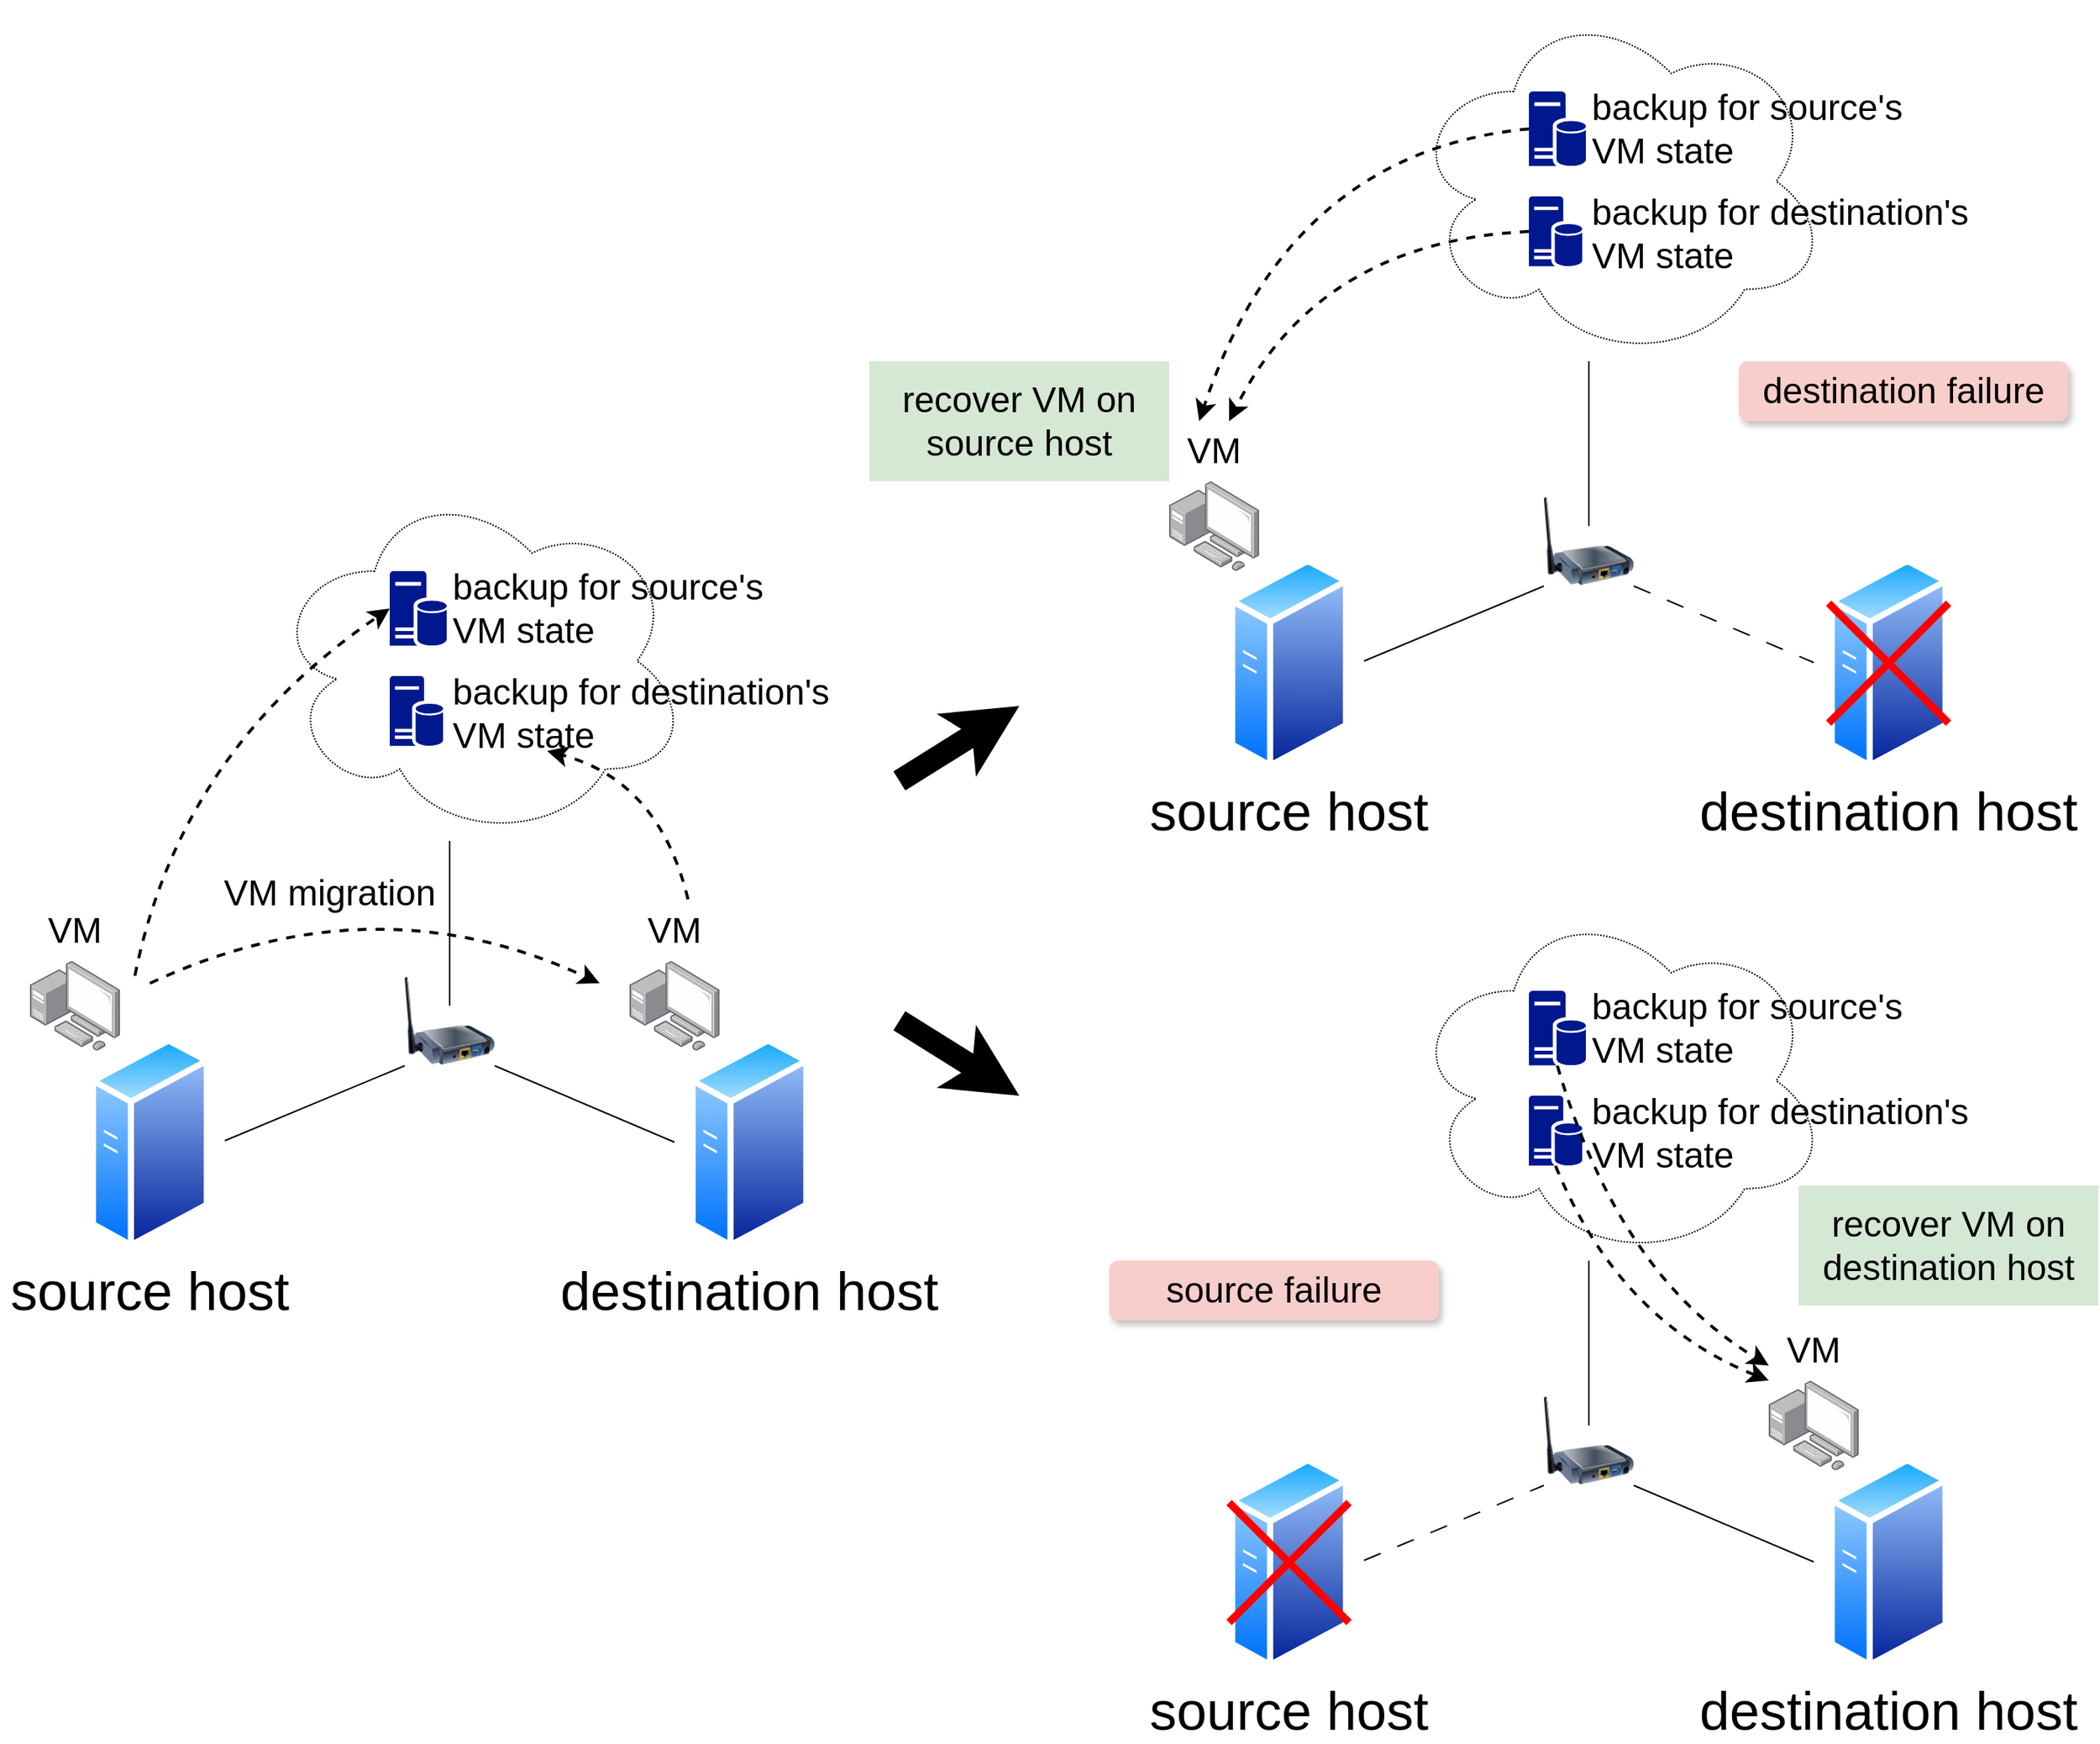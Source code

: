 <mxfile version="21.6.1" type="github">
  <diagram name="第 1 页" id="8ovNmg2u6S_Lj8ZdM1Zn">
    <mxGraphModel dx="2019" dy="2324" grid="1" gridSize="10" guides="1" tooltips="1" connect="1" arrows="1" fold="1" page="1" pageScale="1" pageWidth="827" pageHeight="1169" math="0" shadow="0">
      <root>
        <mxCell id="0" />
        <mxCell id="1" parent="0" />
        <mxCell id="WuDHCaM3gFnBxmHinPDJ-1" value="" style="ellipse;shape=cloud;whiteSpace=wrap;html=1;dashed=1;dashPattern=1 1;fillColor=none;" parent="1" vertex="1">
          <mxGeometry x="300" y="40" width="280" height="240" as="geometry" />
        </mxCell>
        <mxCell id="WuDHCaM3gFnBxmHinPDJ-2" value="" style="image;aspect=fixed;perimeter=ellipsePerimeter;html=1;align=center;shadow=0;dashed=0;spacingTop=3;image=img/lib/active_directory/generic_server.svg;" parent="1" vertex="1">
          <mxGeometry x="180" y="410" width="80" height="142.86" as="geometry" />
        </mxCell>
        <mxCell id="WuDHCaM3gFnBxmHinPDJ-3" value="" style="image;aspect=fixed;perimeter=ellipsePerimeter;html=1;align=center;shadow=0;dashed=0;spacingTop=3;image=img/lib/active_directory/generic_server.svg;" parent="1" vertex="1">
          <mxGeometry x="580" y="410" width="80" height="142.86" as="geometry" />
        </mxCell>
        <mxCell id="WuDHCaM3gFnBxmHinPDJ-4" value="&lt;font style=&quot;font-size: 36px;&quot;&gt;source host&lt;/font&gt;" style="text;html=1;strokeColor=none;fillColor=none;align=center;verticalAlign=middle;whiteSpace=wrap;rounded=0;" parent="1" vertex="1">
          <mxGeometry x="120" y="560" width="200" height="40" as="geometry" />
        </mxCell>
        <mxCell id="WuDHCaM3gFnBxmHinPDJ-5" value="&lt;font style=&quot;font-size: 36px;&quot;&gt;destination host&lt;/font&gt;" style="text;html=1;strokeColor=none;fillColor=none;align=center;verticalAlign=middle;whiteSpace=wrap;rounded=0;" parent="1" vertex="1">
          <mxGeometry x="480" y="560" width="280" height="40" as="geometry" />
        </mxCell>
        <mxCell id="WuDHCaM3gFnBxmHinPDJ-6" value="" style="image;points=[];aspect=fixed;html=1;align=center;shadow=0;dashed=0;image=img/lib/allied_telesis/computer_and_terminals/Personal_Computer_with_Server.svg;" parent="1" vertex="1">
          <mxGeometry x="140" y="360" width="60" height="60" as="geometry" />
        </mxCell>
        <mxCell id="WuDHCaM3gFnBxmHinPDJ-7" value="" style="image;points=[];aspect=fixed;html=1;align=center;shadow=0;dashed=0;image=img/lib/allied_telesis/computer_and_terminals/Personal_Computer_with_Server.svg;" parent="1" vertex="1">
          <mxGeometry x="540" y="360" width="60" height="60" as="geometry" />
        </mxCell>
        <mxCell id="WuDHCaM3gFnBxmHinPDJ-8" value="" style="image;html=1;image=img/lib/clip_art/networking/Print_Server_Wireless_128x128.png" parent="1" vertex="1">
          <mxGeometry x="390" y="370" width="60" height="60" as="geometry" />
        </mxCell>
        <mxCell id="WuDHCaM3gFnBxmHinPDJ-9" value="" style="endArrow=none;html=1;rounded=0;entryX=0;entryY=1;entryDx=0;entryDy=0;" parent="1" target="WuDHCaM3gFnBxmHinPDJ-8" edge="1">
          <mxGeometry width="50" height="50" relative="1" as="geometry">
            <mxPoint x="270" y="480" as="sourcePoint" />
            <mxPoint x="380" y="440" as="targetPoint" />
          </mxGeometry>
        </mxCell>
        <mxCell id="WuDHCaM3gFnBxmHinPDJ-10" value="" style="endArrow=none;html=1;rounded=0;exitX=1;exitY=1;exitDx=0;exitDy=0;" parent="1" source="WuDHCaM3gFnBxmHinPDJ-8" edge="1">
          <mxGeometry width="50" height="50" relative="1" as="geometry">
            <mxPoint x="430" y="520" as="sourcePoint" />
            <mxPoint x="570" y="481" as="targetPoint" />
          </mxGeometry>
        </mxCell>
        <mxCell id="WuDHCaM3gFnBxmHinPDJ-11" value="" style="endArrow=none;html=1;rounded=0;entryX=0.5;entryY=0;entryDx=0;entryDy=0;" parent="1" edge="1">
          <mxGeometry width="50" height="50" relative="1" as="geometry">
            <mxPoint x="420" y="280" as="sourcePoint" />
            <mxPoint x="420" y="390" as="targetPoint" />
          </mxGeometry>
        </mxCell>
        <mxCell id="WuDHCaM3gFnBxmHinPDJ-12" value="&lt;font style=&quot;font-size: 24px;&quot;&gt;VM&lt;/font&gt;" style="text;html=1;strokeColor=none;fillColor=none;align=center;verticalAlign=middle;whiteSpace=wrap;rounded=0;" parent="1" vertex="1">
          <mxGeometry x="140" y="320" width="60" height="40" as="geometry" />
        </mxCell>
        <mxCell id="WuDHCaM3gFnBxmHinPDJ-13" value="&lt;font style=&quot;font-size: 24px;&quot;&gt;VM&lt;/font&gt;" style="text;html=1;strokeColor=none;fillColor=none;align=center;verticalAlign=middle;whiteSpace=wrap;rounded=0;" parent="1" vertex="1">
          <mxGeometry x="540" y="320" width="60" height="40" as="geometry" />
        </mxCell>
        <mxCell id="WuDHCaM3gFnBxmHinPDJ-14" value="" style="sketch=0;aspect=fixed;pointerEvents=1;shadow=0;dashed=0;html=1;strokeColor=none;labelPosition=center;verticalLabelPosition=bottom;verticalAlign=top;align=center;fillColor=#00188D;shape=mxgraph.mscae.enterprise.database_server" parent="1" vertex="1">
          <mxGeometry x="380" y="170" width="35.6" height="46.84" as="geometry" />
        </mxCell>
        <mxCell id="WuDHCaM3gFnBxmHinPDJ-15" value="" style="curved=1;endArrow=classic;html=1;rounded=0;dashed=1;endSize=8;startSize=8;strokeWidth=2;" parent="1" edge="1">
          <mxGeometry width="50" height="50" relative="1" as="geometry">
            <mxPoint x="220" y="375" as="sourcePoint" />
            <mxPoint x="520" y="375" as="targetPoint" />
            <Array as="points">
              <mxPoint x="370" y="305" />
            </Array>
          </mxGeometry>
        </mxCell>
        <mxCell id="WuDHCaM3gFnBxmHinPDJ-16" value="" style="sketch=0;aspect=fixed;pointerEvents=1;shadow=0;dashed=0;html=1;strokeColor=none;labelPosition=center;verticalLabelPosition=bottom;verticalAlign=top;align=center;fillColor=#00188D;shape=mxgraph.mscae.enterprise.database_server" parent="1" vertex="1">
          <mxGeometry x="380" y="100" width="38" height="50" as="geometry" />
        </mxCell>
        <mxCell id="WuDHCaM3gFnBxmHinPDJ-17" value="&lt;font style=&quot;font-size: 24px;&quot;&gt;VM migration&lt;/font&gt;" style="text;html=1;strokeColor=none;fillColor=none;align=center;verticalAlign=middle;whiteSpace=wrap;rounded=0;" parent="1" vertex="1">
          <mxGeometry x="260" y="295" width="160" height="40" as="geometry" />
        </mxCell>
        <mxCell id="WuDHCaM3gFnBxmHinPDJ-18" value="" style="curved=1;endArrow=classic;html=1;rounded=0;entryX=0;entryY=0.5;entryDx=0;entryDy=0;entryPerimeter=0;dashed=1;strokeWidth=2;endSize=8;startSize=8;" parent="1" target="WuDHCaM3gFnBxmHinPDJ-16" edge="1">
          <mxGeometry width="50" height="50" relative="1" as="geometry">
            <mxPoint x="210" y="370" as="sourcePoint" />
            <mxPoint x="260" y="320" as="targetPoint" />
            <Array as="points">
              <mxPoint x="240" y="220" />
            </Array>
          </mxGeometry>
        </mxCell>
        <mxCell id="WuDHCaM3gFnBxmHinPDJ-19" value="" style="curved=1;endArrow=classic;html=1;rounded=0;entryX=0.25;entryY=1;entryDx=0;entryDy=0;dashed=1;exitX=0.65;exitY=-0.025;exitDx=0;exitDy=0;exitPerimeter=0;strokeWidth=2;endSize=8;startSize=8;" parent="1" source="WuDHCaM3gFnBxmHinPDJ-13" target="WuDHCaM3gFnBxmHinPDJ-21" edge="1">
          <mxGeometry width="50" height="50" relative="1" as="geometry">
            <mxPoint x="540" y="360" as="sourcePoint" />
            <mxPoint x="460" y="280" as="targetPoint" />
            <Array as="points">
              <mxPoint x="560" y="240" />
            </Array>
          </mxGeometry>
        </mxCell>
        <mxCell id="WuDHCaM3gFnBxmHinPDJ-20" value="&lt;font style=&quot;font-size: 24px;&quot;&gt;backup for source&#39;s VM state&lt;/font&gt;" style="text;html=1;strokeColor=none;fillColor=none;align=left;verticalAlign=middle;whiteSpace=wrap;rounded=0;" parent="1" vertex="1">
          <mxGeometry x="420" y="100" width="220" height="50" as="geometry" />
        </mxCell>
        <mxCell id="WuDHCaM3gFnBxmHinPDJ-21" value="&lt;font style=&quot;font-size: 24px;&quot;&gt;backup for destination&#39;s VM state&lt;/font&gt;" style="text;html=1;strokeColor=none;fillColor=none;align=left;verticalAlign=middle;whiteSpace=wrap;rounded=0;" parent="1" vertex="1">
          <mxGeometry x="420" y="170" width="260" height="50" as="geometry" />
        </mxCell>
        <mxCell id="WuDHCaM3gFnBxmHinPDJ-22" value="" style="ellipse;shape=cloud;whiteSpace=wrap;html=1;dashed=1;dashPattern=1 1;fillColor=none;" parent="1" vertex="1">
          <mxGeometry x="1060" y="-280" width="280" height="240" as="geometry" />
        </mxCell>
        <mxCell id="WuDHCaM3gFnBxmHinPDJ-23" value="" style="image;aspect=fixed;perimeter=ellipsePerimeter;html=1;align=center;shadow=0;dashed=0;spacingTop=3;image=img/lib/active_directory/generic_server.svg;" parent="1" vertex="1">
          <mxGeometry x="940" y="90" width="80" height="142.86" as="geometry" />
        </mxCell>
        <mxCell id="WuDHCaM3gFnBxmHinPDJ-24" value="" style="image;aspect=fixed;perimeter=ellipsePerimeter;html=1;align=center;shadow=0;dashed=0;spacingTop=3;image=img/lib/active_directory/generic_server.svg;" parent="1" vertex="1">
          <mxGeometry x="1340" y="90" width="80" height="142.86" as="geometry" />
        </mxCell>
        <mxCell id="WuDHCaM3gFnBxmHinPDJ-27" value="" style="image;points=[];aspect=fixed;html=1;align=center;shadow=0;dashed=0;image=img/lib/allied_telesis/computer_and_terminals/Personal_Computer_with_Server.svg;" parent="1" vertex="1">
          <mxGeometry x="900" y="40" width="60" height="60" as="geometry" />
        </mxCell>
        <mxCell id="WuDHCaM3gFnBxmHinPDJ-29" value="" style="image;html=1;image=img/lib/clip_art/networking/Print_Server_Wireless_128x128.png" parent="1" vertex="1">
          <mxGeometry x="1150" y="50" width="60" height="60" as="geometry" />
        </mxCell>
        <mxCell id="WuDHCaM3gFnBxmHinPDJ-30" value="" style="endArrow=none;html=1;rounded=0;entryX=0;entryY=1;entryDx=0;entryDy=0;" parent="1" target="WuDHCaM3gFnBxmHinPDJ-29" edge="1">
          <mxGeometry width="50" height="50" relative="1" as="geometry">
            <mxPoint x="1030" y="160" as="sourcePoint" />
            <mxPoint x="1140" y="120" as="targetPoint" />
          </mxGeometry>
        </mxCell>
        <mxCell id="WuDHCaM3gFnBxmHinPDJ-31" value="" style="endArrow=none;html=1;rounded=0;exitX=1;exitY=1;exitDx=0;exitDy=0;dashed=1;dashPattern=12 12;" parent="1" source="WuDHCaM3gFnBxmHinPDJ-29" edge="1">
          <mxGeometry width="50" height="50" relative="1" as="geometry">
            <mxPoint x="1190" y="200" as="sourcePoint" />
            <mxPoint x="1330" y="161" as="targetPoint" />
          </mxGeometry>
        </mxCell>
        <mxCell id="WuDHCaM3gFnBxmHinPDJ-32" value="" style="endArrow=none;html=1;rounded=0;entryX=0.5;entryY=0;entryDx=0;entryDy=0;" parent="1" edge="1">
          <mxGeometry width="50" height="50" relative="1" as="geometry">
            <mxPoint x="1180" y="-40" as="sourcePoint" />
            <mxPoint x="1180" y="70" as="targetPoint" />
          </mxGeometry>
        </mxCell>
        <mxCell id="WuDHCaM3gFnBxmHinPDJ-33" value="&lt;font style=&quot;font-size: 24px;&quot;&gt;VM&lt;/font&gt;" style="text;html=1;strokeColor=none;fillColor=none;align=center;verticalAlign=middle;whiteSpace=wrap;rounded=0;" parent="1" vertex="1">
          <mxGeometry x="900" width="60" height="40" as="geometry" />
        </mxCell>
        <mxCell id="WuDHCaM3gFnBxmHinPDJ-35" value="" style="sketch=0;aspect=fixed;pointerEvents=1;shadow=0;dashed=0;html=1;strokeColor=none;labelPosition=center;verticalLabelPosition=bottom;verticalAlign=top;align=center;fillColor=#00188D;shape=mxgraph.mscae.enterprise.database_server" parent="1" vertex="1">
          <mxGeometry x="1140" y="-150" width="35.6" height="46.84" as="geometry" />
        </mxCell>
        <mxCell id="WuDHCaM3gFnBxmHinPDJ-37" value="" style="sketch=0;aspect=fixed;pointerEvents=1;shadow=0;dashed=0;html=1;strokeColor=none;labelPosition=center;verticalLabelPosition=bottom;verticalAlign=top;align=center;fillColor=#00188D;shape=mxgraph.mscae.enterprise.database_server" parent="1" vertex="1">
          <mxGeometry x="1140" y="-220" width="38" height="50" as="geometry" />
        </mxCell>
        <mxCell id="WuDHCaM3gFnBxmHinPDJ-64" value="" style="ellipse;shape=cloud;whiteSpace=wrap;html=1;dashed=1;dashPattern=1 1;fillColor=none;" parent="1" vertex="1">
          <mxGeometry x="1060" y="320" width="280" height="240" as="geometry" />
        </mxCell>
        <mxCell id="WuDHCaM3gFnBxmHinPDJ-65" value="" style="image;aspect=fixed;perimeter=ellipsePerimeter;html=1;align=center;shadow=0;dashed=0;spacingTop=3;image=img/lib/active_directory/generic_server.svg;" parent="1" vertex="1">
          <mxGeometry x="940" y="690" width="80" height="142.86" as="geometry" />
        </mxCell>
        <mxCell id="WuDHCaM3gFnBxmHinPDJ-66" value="" style="image;aspect=fixed;perimeter=ellipsePerimeter;html=1;align=center;shadow=0;dashed=0;spacingTop=3;image=img/lib/active_directory/generic_server.svg;" parent="1" vertex="1">
          <mxGeometry x="1340" y="690" width="80" height="142.86" as="geometry" />
        </mxCell>
        <mxCell id="WuDHCaM3gFnBxmHinPDJ-70" value="" style="image;points=[];aspect=fixed;html=1;align=center;shadow=0;dashed=0;image=img/lib/allied_telesis/computer_and_terminals/Personal_Computer_with_Server.svg;" parent="1" vertex="1">
          <mxGeometry x="1300" y="640" width="60" height="60" as="geometry" />
        </mxCell>
        <mxCell id="WuDHCaM3gFnBxmHinPDJ-71" value="" style="image;html=1;image=img/lib/clip_art/networking/Print_Server_Wireless_128x128.png" parent="1" vertex="1">
          <mxGeometry x="1150" y="650" width="60" height="60" as="geometry" />
        </mxCell>
        <mxCell id="WuDHCaM3gFnBxmHinPDJ-72" value="" style="endArrow=none;html=1;rounded=0;entryX=0;entryY=1;entryDx=0;entryDy=0;dashed=1;dashPattern=12 12;" parent="1" target="WuDHCaM3gFnBxmHinPDJ-71" edge="1">
          <mxGeometry width="50" height="50" relative="1" as="geometry">
            <mxPoint x="1030" y="760" as="sourcePoint" />
            <mxPoint x="1140" y="720" as="targetPoint" />
          </mxGeometry>
        </mxCell>
        <mxCell id="WuDHCaM3gFnBxmHinPDJ-73" value="" style="endArrow=none;html=1;rounded=0;exitX=1;exitY=1;exitDx=0;exitDy=0;" parent="1" source="WuDHCaM3gFnBxmHinPDJ-71" edge="1">
          <mxGeometry width="50" height="50" relative="1" as="geometry">
            <mxPoint x="1190" y="800" as="sourcePoint" />
            <mxPoint x="1330" y="761" as="targetPoint" />
          </mxGeometry>
        </mxCell>
        <mxCell id="WuDHCaM3gFnBxmHinPDJ-74" value="" style="endArrow=none;html=1;rounded=0;entryX=0.5;entryY=0;entryDx=0;entryDy=0;" parent="1" edge="1">
          <mxGeometry width="50" height="50" relative="1" as="geometry">
            <mxPoint x="1180" y="560" as="sourcePoint" />
            <mxPoint x="1180" y="670" as="targetPoint" />
          </mxGeometry>
        </mxCell>
        <mxCell id="WuDHCaM3gFnBxmHinPDJ-76" value="&lt;font style=&quot;font-size: 24px;&quot;&gt;VM&lt;/font&gt;" style="text;html=1;strokeColor=none;fillColor=none;align=center;verticalAlign=middle;whiteSpace=wrap;rounded=0;" parent="1" vertex="1">
          <mxGeometry x="1300" y="600" width="60" height="40" as="geometry" />
        </mxCell>
        <mxCell id="WuDHCaM3gFnBxmHinPDJ-77" value="" style="sketch=0;aspect=fixed;pointerEvents=1;shadow=0;dashed=0;html=1;strokeColor=none;labelPosition=center;verticalLabelPosition=bottom;verticalAlign=top;align=center;fillColor=#00188D;shape=mxgraph.mscae.enterprise.database_server" parent="1" vertex="1">
          <mxGeometry x="1140" y="450" width="35.6" height="46.84" as="geometry" />
        </mxCell>
        <mxCell id="WuDHCaM3gFnBxmHinPDJ-79" value="" style="sketch=0;aspect=fixed;pointerEvents=1;shadow=0;dashed=0;html=1;strokeColor=none;labelPosition=center;verticalLabelPosition=bottom;verticalAlign=top;align=center;fillColor=#00188D;shape=mxgraph.mscae.enterprise.database_server" parent="1" vertex="1">
          <mxGeometry x="1140" y="380" width="38" height="50" as="geometry" />
        </mxCell>
        <mxCell id="WuDHCaM3gFnBxmHinPDJ-88" value="" style="endArrow=none;html=1;rounded=0;strokeWidth=5;strokeColor=#FF0000;" parent="1" edge="1">
          <mxGeometry width="50" height="50" relative="1" as="geometry">
            <mxPoint x="1340" y="201.43" as="sourcePoint" />
            <mxPoint x="1420" y="121.43" as="targetPoint" />
          </mxGeometry>
        </mxCell>
        <mxCell id="WuDHCaM3gFnBxmHinPDJ-89" value="" style="endArrow=none;html=1;rounded=0;strokeWidth=5;strokeColor=#FF0000;" parent="1" edge="1">
          <mxGeometry width="50" height="50" relative="1" as="geometry">
            <mxPoint x="1420" y="201.43" as="sourcePoint" />
            <mxPoint x="1340" y="121.43" as="targetPoint" />
          </mxGeometry>
        </mxCell>
        <mxCell id="WuDHCaM3gFnBxmHinPDJ-90" value="" style="endArrow=none;html=1;rounded=0;strokeWidth=5;strokeColor=#FF0000;" parent="1" edge="1">
          <mxGeometry width="50" height="50" relative="1" as="geometry">
            <mxPoint x="940" y="801.43" as="sourcePoint" />
            <mxPoint x="1020" y="721.43" as="targetPoint" />
          </mxGeometry>
        </mxCell>
        <mxCell id="WuDHCaM3gFnBxmHinPDJ-91" value="" style="endArrow=none;html=1;rounded=0;strokeWidth=5;strokeColor=#FF0000;" parent="1" edge="1">
          <mxGeometry width="50" height="50" relative="1" as="geometry">
            <mxPoint x="1020" y="801.43" as="sourcePoint" />
            <mxPoint x="940" y="721.43" as="targetPoint" />
          </mxGeometry>
        </mxCell>
        <mxCell id="WuDHCaM3gFnBxmHinPDJ-92" value="" style="curved=1;endArrow=classic;html=1;rounded=0;exitX=0;exitY=0.5;exitDx=0;exitDy=0;exitPerimeter=0;dashed=1;endSize=8;startSize=8;strokeWidth=2;" parent="1" source="WuDHCaM3gFnBxmHinPDJ-37" edge="1">
          <mxGeometry width="50" height="50" relative="1" as="geometry">
            <mxPoint x="1000" y="-80" as="sourcePoint" />
            <mxPoint x="920" as="targetPoint" />
            <Array as="points">
              <mxPoint x="980" y="-180" />
            </Array>
          </mxGeometry>
        </mxCell>
        <mxCell id="WuDHCaM3gFnBxmHinPDJ-93" value="" style="curved=1;endArrow=classic;html=1;rounded=0;exitX=0;exitY=0.5;exitDx=0;exitDy=0;exitPerimeter=0;dashed=1;strokeWidth=2;endSize=8;startSize=8;" parent="1" source="WuDHCaM3gFnBxmHinPDJ-35" edge="1">
          <mxGeometry width="50" height="50" relative="1" as="geometry">
            <mxPoint x="1140" y="-120" as="sourcePoint" />
            <mxPoint x="940" as="targetPoint" />
            <Array as="points">
              <mxPoint x="1000" y="-120" />
            </Array>
          </mxGeometry>
        </mxCell>
        <mxCell id="WuDHCaM3gFnBxmHinPDJ-96" value="" style="curved=1;endArrow=classic;html=1;rounded=0;exitX=0.5;exitY=1;exitDx=0;exitDy=0;entryX=0;entryY=1;entryDx=0;entryDy=0;dashed=1;exitPerimeter=0;endSize=8;startSize=8;strokeWidth=2;" parent="1" source="WuDHCaM3gFnBxmHinPDJ-77" target="WuDHCaM3gFnBxmHinPDJ-76" edge="1">
          <mxGeometry width="50" height="50" relative="1" as="geometry">
            <mxPoint x="1180" y="500" as="sourcePoint" />
            <mxPoint x="1300" y="600" as="targetPoint" />
            <Array as="points">
              <mxPoint x="1200" y="600" />
            </Array>
          </mxGeometry>
        </mxCell>
        <mxCell id="WuDHCaM3gFnBxmHinPDJ-97" value="" style="curved=1;endArrow=classic;html=1;rounded=0;exitX=0.5;exitY=1;exitDx=0;exitDy=0;exitPerimeter=0;entryX=0;entryY=0.75;entryDx=0;entryDy=0;dashed=1;strokeWidth=2;endSize=8;startSize=8;" parent="1" source="WuDHCaM3gFnBxmHinPDJ-79" target="WuDHCaM3gFnBxmHinPDJ-76" edge="1">
          <mxGeometry width="50" height="50" relative="1" as="geometry">
            <mxPoint x="1189" y="480" as="sourcePoint" />
            <mxPoint x="1331" y="583" as="targetPoint" />
            <Array as="points">
              <mxPoint x="1200" y="570" />
            </Array>
          </mxGeometry>
        </mxCell>
        <mxCell id="WuDHCaM3gFnBxmHinPDJ-99" value="&lt;font style=&quot;font-size: 24px;&quot;&gt;recover VM on destination host&lt;/font&gt;" style="text;html=1;strokeColor=none;fillColor=#D5E8D4;align=center;verticalAlign=middle;whiteSpace=wrap;rounded=0;" parent="1" vertex="1">
          <mxGeometry x="1320" y="510" width="200" height="80" as="geometry" />
        </mxCell>
        <mxCell id="WuDHCaM3gFnBxmHinPDJ-100" value="" style="endArrow=classic;html=1;rounded=0;strokeWidth=15;strokeColor=default;endSize=1;startSize=1;" parent="1" edge="1">
          <mxGeometry width="50" height="50" relative="1" as="geometry">
            <mxPoint x="720" y="240" as="sourcePoint" />
            <mxPoint x="800" y="190" as="targetPoint" />
          </mxGeometry>
        </mxCell>
        <mxCell id="WuDHCaM3gFnBxmHinPDJ-101" value="" style="endArrow=classic;html=1;rounded=0;strokeWidth=15;endSize=1;startSize=1;" parent="1" edge="1">
          <mxGeometry width="50" height="50" relative="1" as="geometry">
            <mxPoint x="720" y="400" as="sourcePoint" />
            <mxPoint x="800" y="450" as="targetPoint" />
          </mxGeometry>
        </mxCell>
        <mxCell id="WuDHCaM3gFnBxmHinPDJ-102" value="&lt;font style=&quot;font-size: 24px;&quot;&gt;destination failure&lt;/font&gt;" style="text;html=1;strokeColor=none;fillColor=#F8CECC;align=center;verticalAlign=middle;whiteSpace=wrap;rounded=1;shadow=1;" parent="1" vertex="1">
          <mxGeometry x="1280" y="-40" width="220" height="40" as="geometry" />
        </mxCell>
        <mxCell id="WuDHCaM3gFnBxmHinPDJ-103" value="&lt;font style=&quot;font-size: 24px;&quot;&gt;source failure&lt;/font&gt;" style="text;html=1;strokeColor=none;fillColor=#F8CECC;align=center;verticalAlign=middle;whiteSpace=wrap;rounded=1;shadow=1;" parent="1" vertex="1">
          <mxGeometry x="860" y="560" width="220" height="40" as="geometry" />
        </mxCell>
        <mxCell id="6geg9U1NYeIcOjI9p89h-2" value="&lt;font style=&quot;font-size: 36px;&quot;&gt;source host&lt;/font&gt;" style="text;html=1;strokeColor=none;fillColor=none;align=center;verticalAlign=middle;whiteSpace=wrap;rounded=0;" vertex="1" parent="1">
          <mxGeometry x="880" y="240" width="200" height="40" as="geometry" />
        </mxCell>
        <mxCell id="6geg9U1NYeIcOjI9p89h-3" value="&lt;font style=&quot;font-size: 36px;&quot;&gt;destination host&lt;/font&gt;" style="text;html=1;strokeColor=none;fillColor=none;align=center;verticalAlign=middle;whiteSpace=wrap;rounded=0;" vertex="1" parent="1">
          <mxGeometry x="1240" y="240" width="280" height="40" as="geometry" />
        </mxCell>
        <mxCell id="6geg9U1NYeIcOjI9p89h-4" value="&lt;font style=&quot;font-size: 24px;&quot;&gt;backup for source&#39;s VM state&lt;/font&gt;" style="text;html=1;strokeColor=none;fillColor=none;align=left;verticalAlign=middle;whiteSpace=wrap;rounded=0;" vertex="1" parent="1">
          <mxGeometry x="1180" y="-220" width="220" height="50" as="geometry" />
        </mxCell>
        <mxCell id="6geg9U1NYeIcOjI9p89h-5" value="&lt;font style=&quot;font-size: 24px;&quot;&gt;backup for destination&#39;s VM state&lt;/font&gt;" style="text;html=1;strokeColor=none;fillColor=none;align=left;verticalAlign=middle;whiteSpace=wrap;rounded=0;" vertex="1" parent="1">
          <mxGeometry x="1180" y="-150" width="260" height="50" as="geometry" />
        </mxCell>
        <mxCell id="6geg9U1NYeIcOjI9p89h-6" value="&lt;font style=&quot;font-size: 36px;&quot;&gt;source host&lt;/font&gt;" style="text;html=1;strokeColor=none;fillColor=none;align=center;verticalAlign=middle;whiteSpace=wrap;rounded=0;" vertex="1" parent="1">
          <mxGeometry x="880" y="840" width="200" height="40" as="geometry" />
        </mxCell>
        <mxCell id="6geg9U1NYeIcOjI9p89h-7" value="&lt;font style=&quot;font-size: 36px;&quot;&gt;destination host&lt;/font&gt;" style="text;html=1;strokeColor=none;fillColor=none;align=center;verticalAlign=middle;whiteSpace=wrap;rounded=0;" vertex="1" parent="1">
          <mxGeometry x="1240" y="840" width="280" height="40" as="geometry" />
        </mxCell>
        <mxCell id="6geg9U1NYeIcOjI9p89h-8" value="&lt;font style=&quot;font-size: 24px;&quot;&gt;backup for source&#39;s VM state&lt;/font&gt;" style="text;html=1;strokeColor=none;fillColor=none;align=left;verticalAlign=middle;whiteSpace=wrap;rounded=0;" vertex="1" parent="1">
          <mxGeometry x="1180" y="380" width="220" height="50" as="geometry" />
        </mxCell>
        <mxCell id="6geg9U1NYeIcOjI9p89h-9" value="&lt;font style=&quot;font-size: 24px;&quot;&gt;backup for destination&#39;s VM state&lt;/font&gt;" style="text;html=1;strokeColor=none;fillColor=none;align=left;verticalAlign=middle;whiteSpace=wrap;rounded=0;" vertex="1" parent="1">
          <mxGeometry x="1180" y="450" width="260" height="50" as="geometry" />
        </mxCell>
        <mxCell id="6geg9U1NYeIcOjI9p89h-10" value="&lt;font style=&quot;font-size: 24px;&quot;&gt;recover VM on source host&lt;/font&gt;" style="text;html=1;strokeColor=none;fillColor=#D5E8D4;align=center;verticalAlign=middle;whiteSpace=wrap;rounded=0;" vertex="1" parent="1">
          <mxGeometry x="700" y="-40" width="200" height="80" as="geometry" />
        </mxCell>
      </root>
    </mxGraphModel>
  </diagram>
</mxfile>
